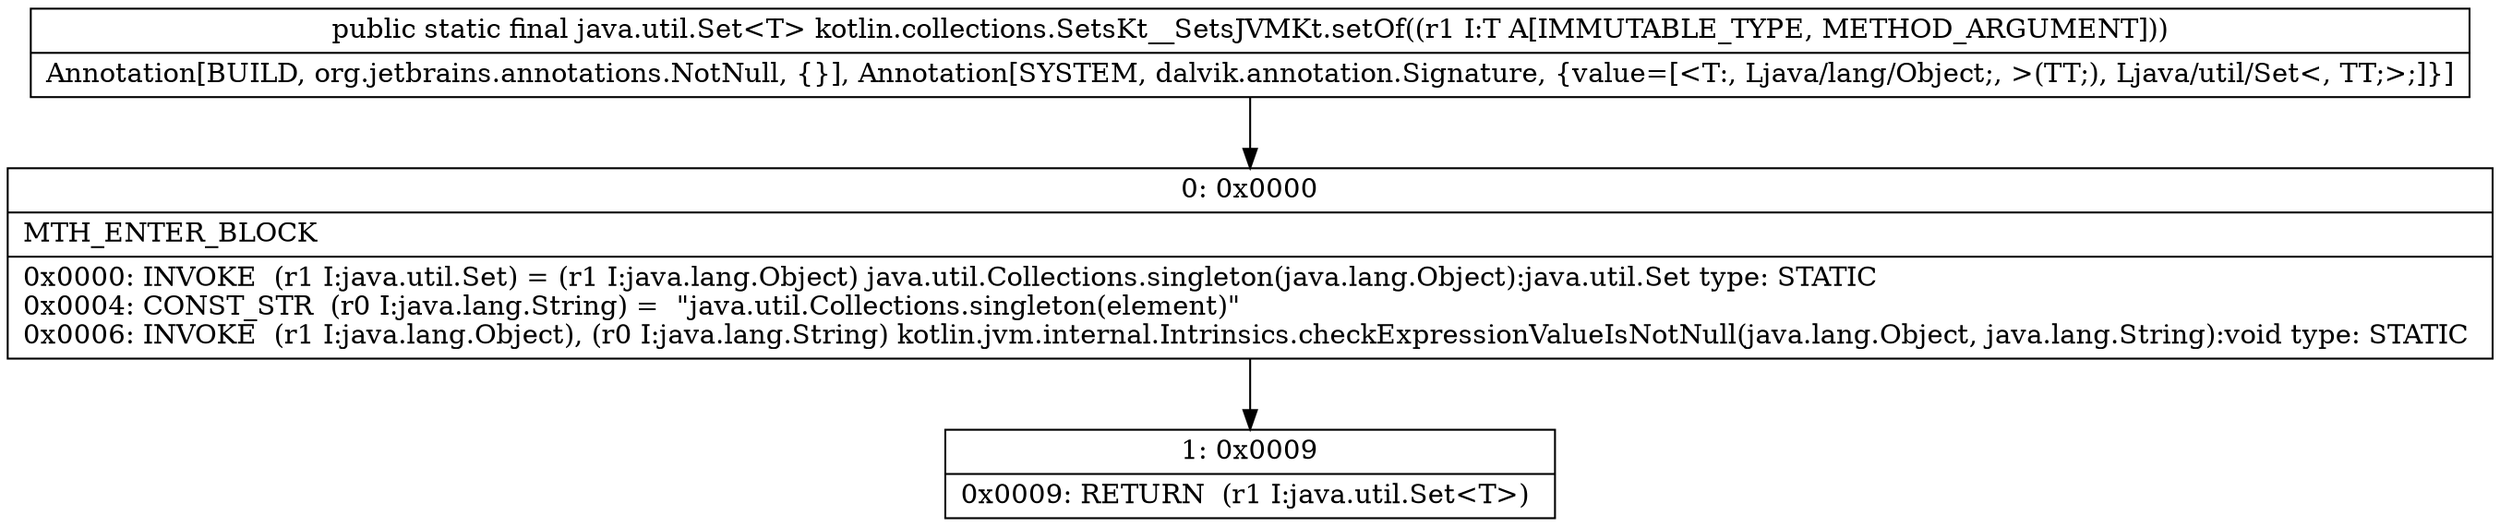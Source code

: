 digraph "CFG forkotlin.collections.SetsKt__SetsJVMKt.setOf(Ljava\/lang\/Object;)Ljava\/util\/Set;" {
Node_0 [shape=record,label="{0\:\ 0x0000|MTH_ENTER_BLOCK\l|0x0000: INVOKE  (r1 I:java.util.Set) = (r1 I:java.lang.Object) java.util.Collections.singleton(java.lang.Object):java.util.Set type: STATIC \l0x0004: CONST_STR  (r0 I:java.lang.String) =  \"java.util.Collections.singleton(element)\" \l0x0006: INVOKE  (r1 I:java.lang.Object), (r0 I:java.lang.String) kotlin.jvm.internal.Intrinsics.checkExpressionValueIsNotNull(java.lang.Object, java.lang.String):void type: STATIC \l}"];
Node_1 [shape=record,label="{1\:\ 0x0009|0x0009: RETURN  (r1 I:java.util.Set\<T\>) \l}"];
MethodNode[shape=record,label="{public static final java.util.Set\<T\> kotlin.collections.SetsKt__SetsJVMKt.setOf((r1 I:T A[IMMUTABLE_TYPE, METHOD_ARGUMENT]))  | Annotation[BUILD, org.jetbrains.annotations.NotNull, \{\}], Annotation[SYSTEM, dalvik.annotation.Signature, \{value=[\<T:, Ljava\/lang\/Object;, \>(TT;), Ljava\/util\/Set\<, TT;\>;]\}]\l}"];
MethodNode -> Node_0;
Node_0 -> Node_1;
}

